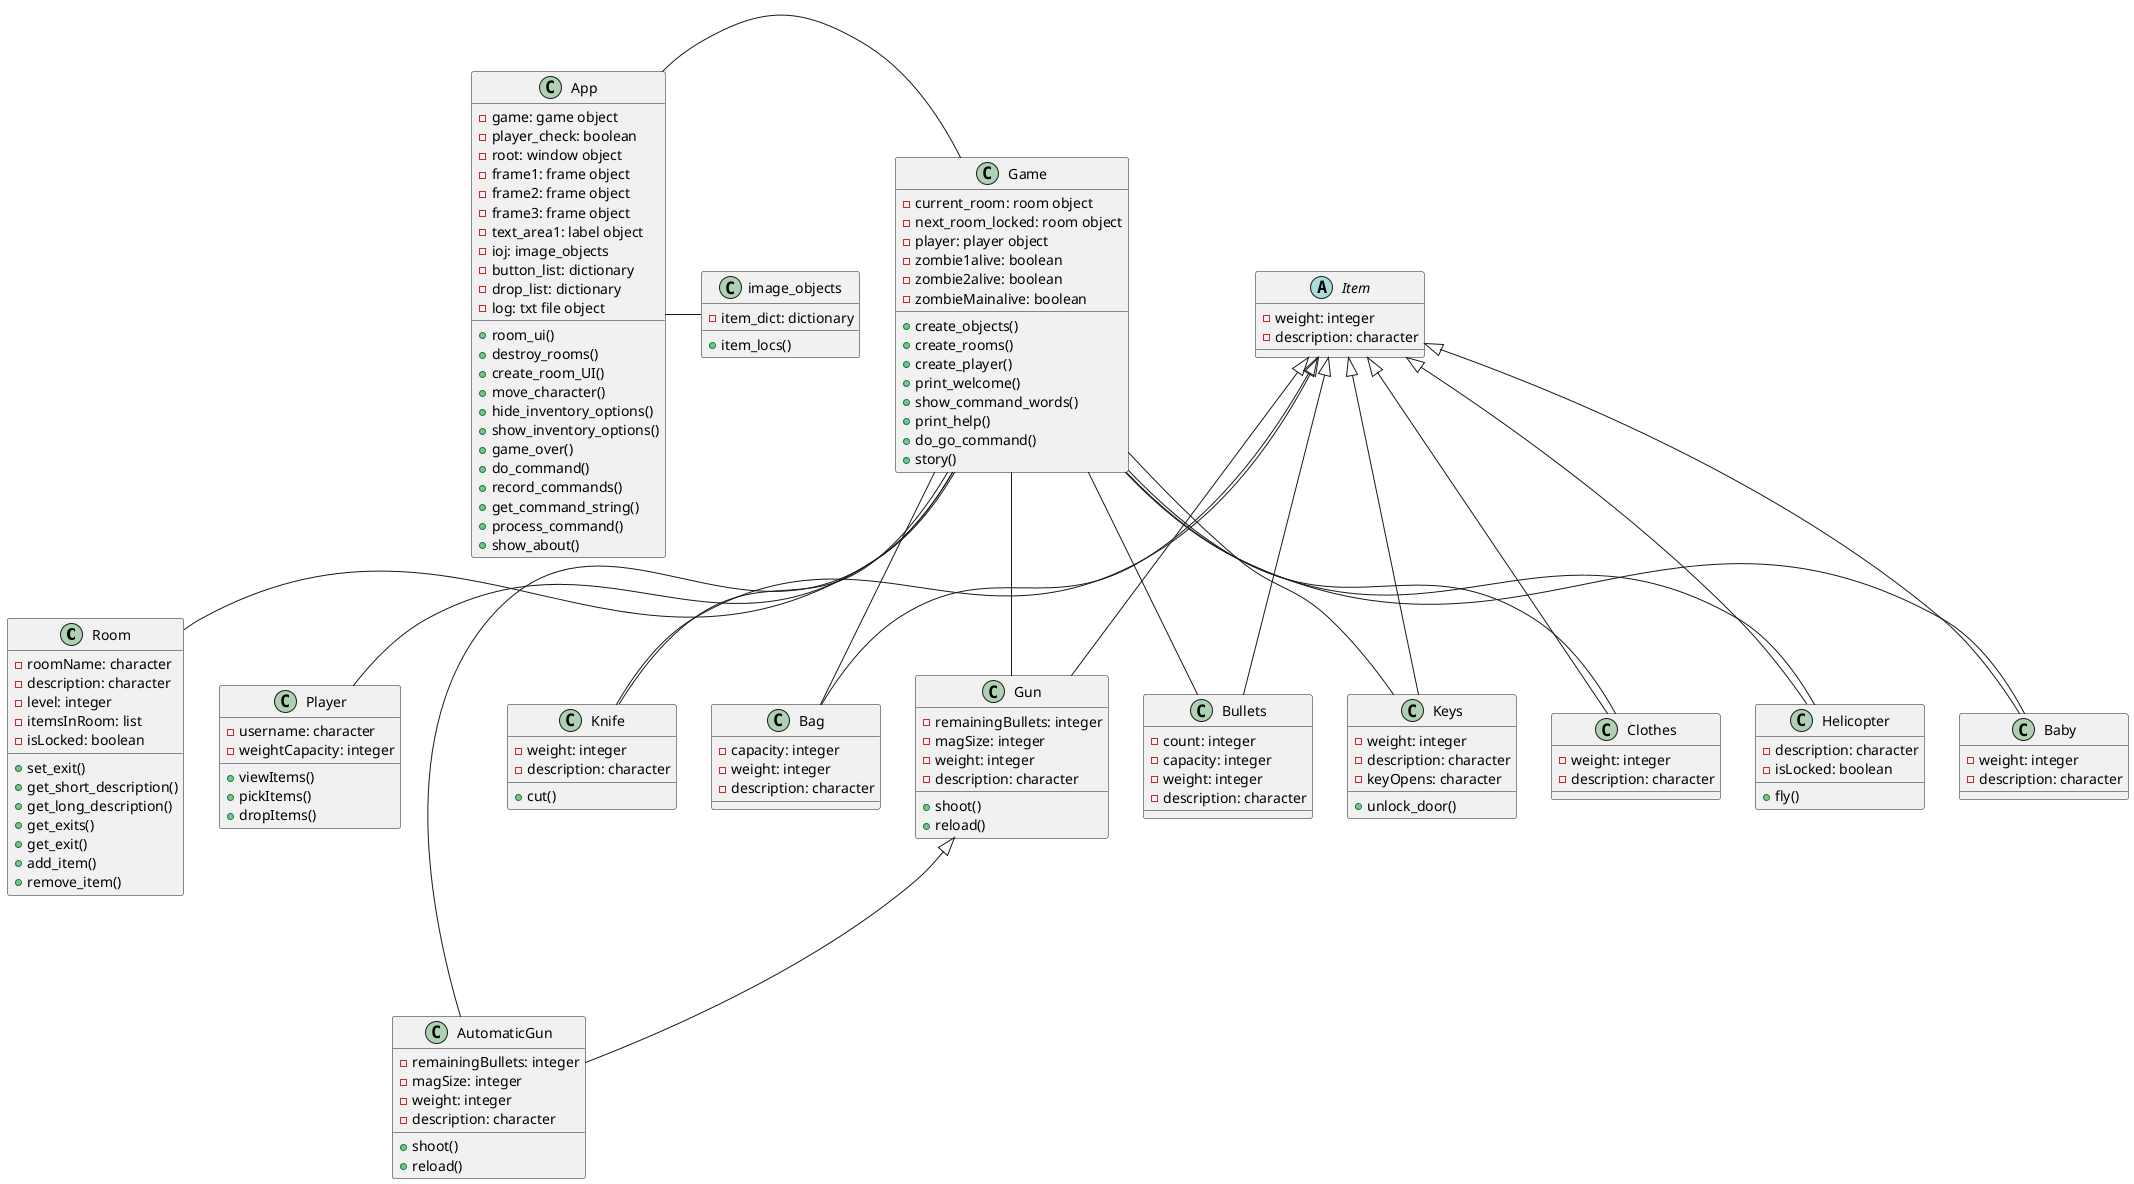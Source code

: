 @startuml

class Room {
-roomName: character
-description: character
-level: integer
-itemsInRoom: list
-isLocked: boolean
+set_exit()
+get_short_description()
+get_long_description()
+get_exits()
+get_exit()
+add_item()
+remove_item()
}

class Player{
-username: character
-weightCapacity: integer
+viewItems()
+pickItems()
+dropItems()
}

abstract class Item{
-weight: integer
-description: character
}

class Bag{
-capacity: integer
-weight: integer
-description: character
}
Item <|--Bag

class Gun{
-remainingBullets: integer
-magSize: integer
-weight: integer
-description: character
+shoot()
+reload()
}
Item <|-- Gun
class AutomaticGun{
-remainingBullets: integer
-magSize: integer
-weight: integer
-description: character
+shoot()
+reload()
}
Gun <|--AutomaticGun
class Bullets{
-count: integer
-capacity: integer
-weight: integer
-description: character
}
Item <|-- Bullets
class Keys{
-weight: integer
-description: character
-keyOpens: character
+unlock_door()
}
Item<|--Keys
class Clothes{
-weight: integer
-description: character
}
Item<|--Clothes
class Helicopter{
-description: character
-isLocked: boolean
+fly()
}
Item<|--Helicopter
class Baby{
-weight: integer
-description: character
}
Item<|--Baby
class Knife{
-weight: integer
-description: character
+cut()
}
Item<|--Knife

class image_objects{
-item_dict: dictionary
+item_locs()
}

class Game{
-current_room: room object
-next_room_locked: room object
-player: player object
-zombie1alive: boolean
-zombie2alive: boolean
-zombieMainalive: boolean

+create_objects()
+create_rooms()
+create_player()
+print_welcome()
+show_command_words()
+print_help()
+do_go_command()
+story()
}

Game -- Room
Game -- Player
Game -- Bag
Game -- Gun
Game ---- AutomaticGun
Game -- Bullets
Game -- Keys
Game -- Clothes
Game -- Helicopter
Game -- Baby
Game -- Knife

class App{
-game: game object
-player_check: boolean
-root: window object
-frame1: frame object
-frame2: frame object
-frame3: frame object
-text_area1: label object
-ioj: image_objects
-button_list: dictionary
-drop_list: dictionary
-log: txt file object
+room_ui()
+destroy_rooms()
+create_room_UI()
+move_character()
+hide_inventory_options()
+show_inventory_options()
+game_over()
+do_command()
+record_commands()
+get_command_string()
+process_command()
+show_about()
}

App - Game
App - image_objects

@enduml